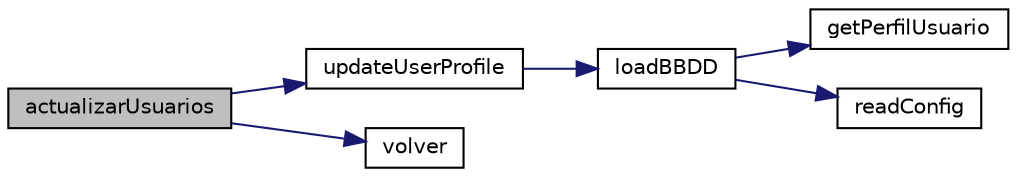 digraph "actualizarUsuarios"
{
 // LATEX_PDF_SIZE
  edge [fontname="Helvetica",fontsize="10",labelfontname="Helvetica",labelfontsize="10"];
  node [fontname="Helvetica",fontsize="10",shape=record];
  rankdir="LR";
  Node1 [label="actualizarUsuarios",height=0.2,width=0.4,color="black", fillcolor="grey75", style="filled", fontcolor="black",tooltip=" "];
  Node1 -> Node2 [color="midnightblue",fontsize="10",style="solid",fontname="Helvetica"];
  Node2 [label="updateUserProfile",height=0.2,width=0.4,color="black", fillcolor="white", style="filled",URL="$bd_8php.html#a533cc6f81a8fa56a6327711a43081af9",tooltip=" "];
  Node2 -> Node3 [color="midnightblue",fontsize="10",style="solid",fontname="Helvetica"];
  Node3 [label="loadBBDD",height=0.2,width=0.4,color="black", fillcolor="white", style="filled",URL="$bd_8php.html#a9ae7ad4dfc700500a4d6f1ea49844c29",tooltip=" "];
  Node3 -> Node4 [color="midnightblue",fontsize="10",style="solid",fontname="Helvetica"];
  Node4 [label="getPerfilUsuario",height=0.2,width=0.4,color="black", fillcolor="white", style="filled",URL="$bd_8php.html#a39f63e8f6c25d6a95121c7eaedf8dec7",tooltip=" "];
  Node3 -> Node5 [color="midnightblue",fontsize="10",style="solid",fontname="Helvetica"];
  Node5 [label="readConfig",height=0.2,width=0.4,color="black", fillcolor="white", style="filled",URL="$bd_8php.html#a0fc98b7a6654add13d10bdebf08ec36b",tooltip=" "];
  Node1 -> Node6 [color="midnightblue",fontsize="10",style="solid",fontname="Helvetica"];
  Node6 [label="volver",height=0.2,width=0.4,color="black", fillcolor="white", style="filled",URL="$functions_2admin_8php.html#a4a4bde2bdeb09d3dda60c8bf69b1f8c1",tooltip=" "];
}
